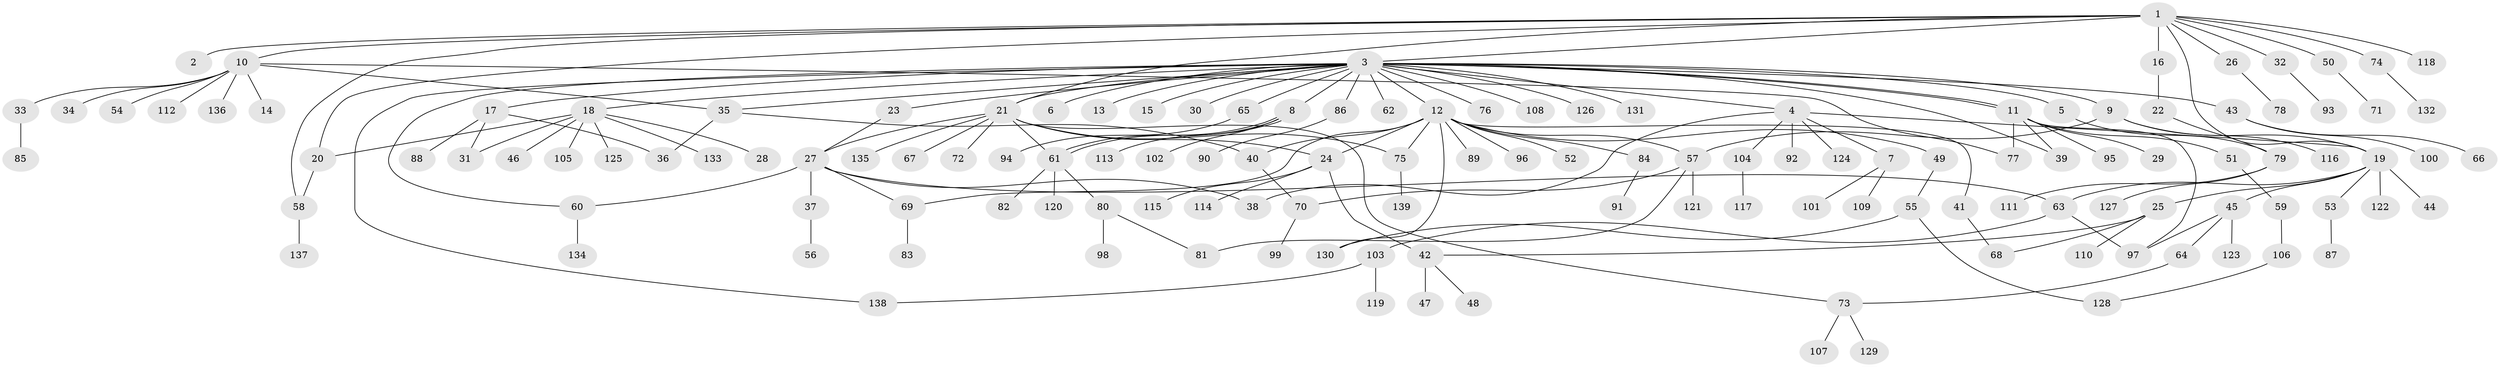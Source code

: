 // Generated by graph-tools (version 1.1) at 2025/26/03/09/25 03:26:04]
// undirected, 139 vertices, 171 edges
graph export_dot {
graph [start="1"]
  node [color=gray90,style=filled];
  1;
  2;
  3;
  4;
  5;
  6;
  7;
  8;
  9;
  10;
  11;
  12;
  13;
  14;
  15;
  16;
  17;
  18;
  19;
  20;
  21;
  22;
  23;
  24;
  25;
  26;
  27;
  28;
  29;
  30;
  31;
  32;
  33;
  34;
  35;
  36;
  37;
  38;
  39;
  40;
  41;
  42;
  43;
  44;
  45;
  46;
  47;
  48;
  49;
  50;
  51;
  52;
  53;
  54;
  55;
  56;
  57;
  58;
  59;
  60;
  61;
  62;
  63;
  64;
  65;
  66;
  67;
  68;
  69;
  70;
  71;
  72;
  73;
  74;
  75;
  76;
  77;
  78;
  79;
  80;
  81;
  82;
  83;
  84;
  85;
  86;
  87;
  88;
  89;
  90;
  91;
  92;
  93;
  94;
  95;
  96;
  97;
  98;
  99;
  100;
  101;
  102;
  103;
  104;
  105;
  106;
  107;
  108;
  109;
  110;
  111;
  112;
  113;
  114;
  115;
  116;
  117;
  118;
  119;
  120;
  121;
  122;
  123;
  124;
  125;
  126;
  127;
  128;
  129;
  130;
  131;
  132;
  133;
  134;
  135;
  136;
  137;
  138;
  139;
  1 -- 2;
  1 -- 3;
  1 -- 10;
  1 -- 16;
  1 -- 19;
  1 -- 20;
  1 -- 21;
  1 -- 26;
  1 -- 32;
  1 -- 50;
  1 -- 58;
  1 -- 74;
  1 -- 118;
  3 -- 4;
  3 -- 5;
  3 -- 6;
  3 -- 8;
  3 -- 9;
  3 -- 11;
  3 -- 11;
  3 -- 12;
  3 -- 13;
  3 -- 15;
  3 -- 17;
  3 -- 18;
  3 -- 21;
  3 -- 23;
  3 -- 30;
  3 -- 35;
  3 -- 39;
  3 -- 43;
  3 -- 60;
  3 -- 62;
  3 -- 65;
  3 -- 76;
  3 -- 86;
  3 -- 108;
  3 -- 126;
  3 -- 131;
  3 -- 138;
  4 -- 7;
  4 -- 19;
  4 -- 38;
  4 -- 92;
  4 -- 104;
  4 -- 124;
  5 -- 79;
  7 -- 101;
  7 -- 109;
  8 -- 61;
  8 -- 61;
  8 -- 102;
  8 -- 113;
  9 -- 19;
  9 -- 57;
  9 -- 116;
  10 -- 14;
  10 -- 33;
  10 -- 34;
  10 -- 35;
  10 -- 54;
  10 -- 77;
  10 -- 112;
  10 -- 136;
  11 -- 29;
  11 -- 39;
  11 -- 51;
  11 -- 77;
  11 -- 95;
  11 -- 97;
  12 -- 24;
  12 -- 40;
  12 -- 41;
  12 -- 49;
  12 -- 52;
  12 -- 57;
  12 -- 69;
  12 -- 75;
  12 -- 84;
  12 -- 89;
  12 -- 96;
  12 -- 130;
  16 -- 22;
  17 -- 31;
  17 -- 36;
  17 -- 88;
  18 -- 20;
  18 -- 28;
  18 -- 31;
  18 -- 46;
  18 -- 105;
  18 -- 125;
  18 -- 133;
  19 -- 25;
  19 -- 44;
  19 -- 45;
  19 -- 53;
  19 -- 63;
  19 -- 122;
  20 -- 58;
  21 -- 24;
  21 -- 27;
  21 -- 61;
  21 -- 67;
  21 -- 72;
  21 -- 73;
  21 -- 75;
  21 -- 135;
  22 -- 79;
  23 -- 27;
  24 -- 42;
  24 -- 114;
  24 -- 115;
  25 -- 42;
  25 -- 68;
  25 -- 110;
  26 -- 78;
  27 -- 37;
  27 -- 38;
  27 -- 60;
  27 -- 63;
  27 -- 69;
  32 -- 93;
  33 -- 85;
  35 -- 36;
  35 -- 40;
  37 -- 56;
  40 -- 70;
  41 -- 68;
  42 -- 47;
  42 -- 48;
  43 -- 66;
  43 -- 100;
  45 -- 64;
  45 -- 97;
  45 -- 123;
  49 -- 55;
  50 -- 71;
  51 -- 59;
  53 -- 87;
  55 -- 128;
  55 -- 130;
  57 -- 70;
  57 -- 81;
  57 -- 121;
  58 -- 137;
  59 -- 106;
  60 -- 134;
  61 -- 80;
  61 -- 82;
  61 -- 120;
  63 -- 97;
  63 -- 103;
  64 -- 73;
  65 -- 94;
  69 -- 83;
  70 -- 99;
  73 -- 107;
  73 -- 129;
  74 -- 132;
  75 -- 139;
  79 -- 111;
  79 -- 127;
  80 -- 81;
  80 -- 98;
  84 -- 91;
  86 -- 90;
  103 -- 119;
  103 -- 138;
  104 -- 117;
  106 -- 128;
}
